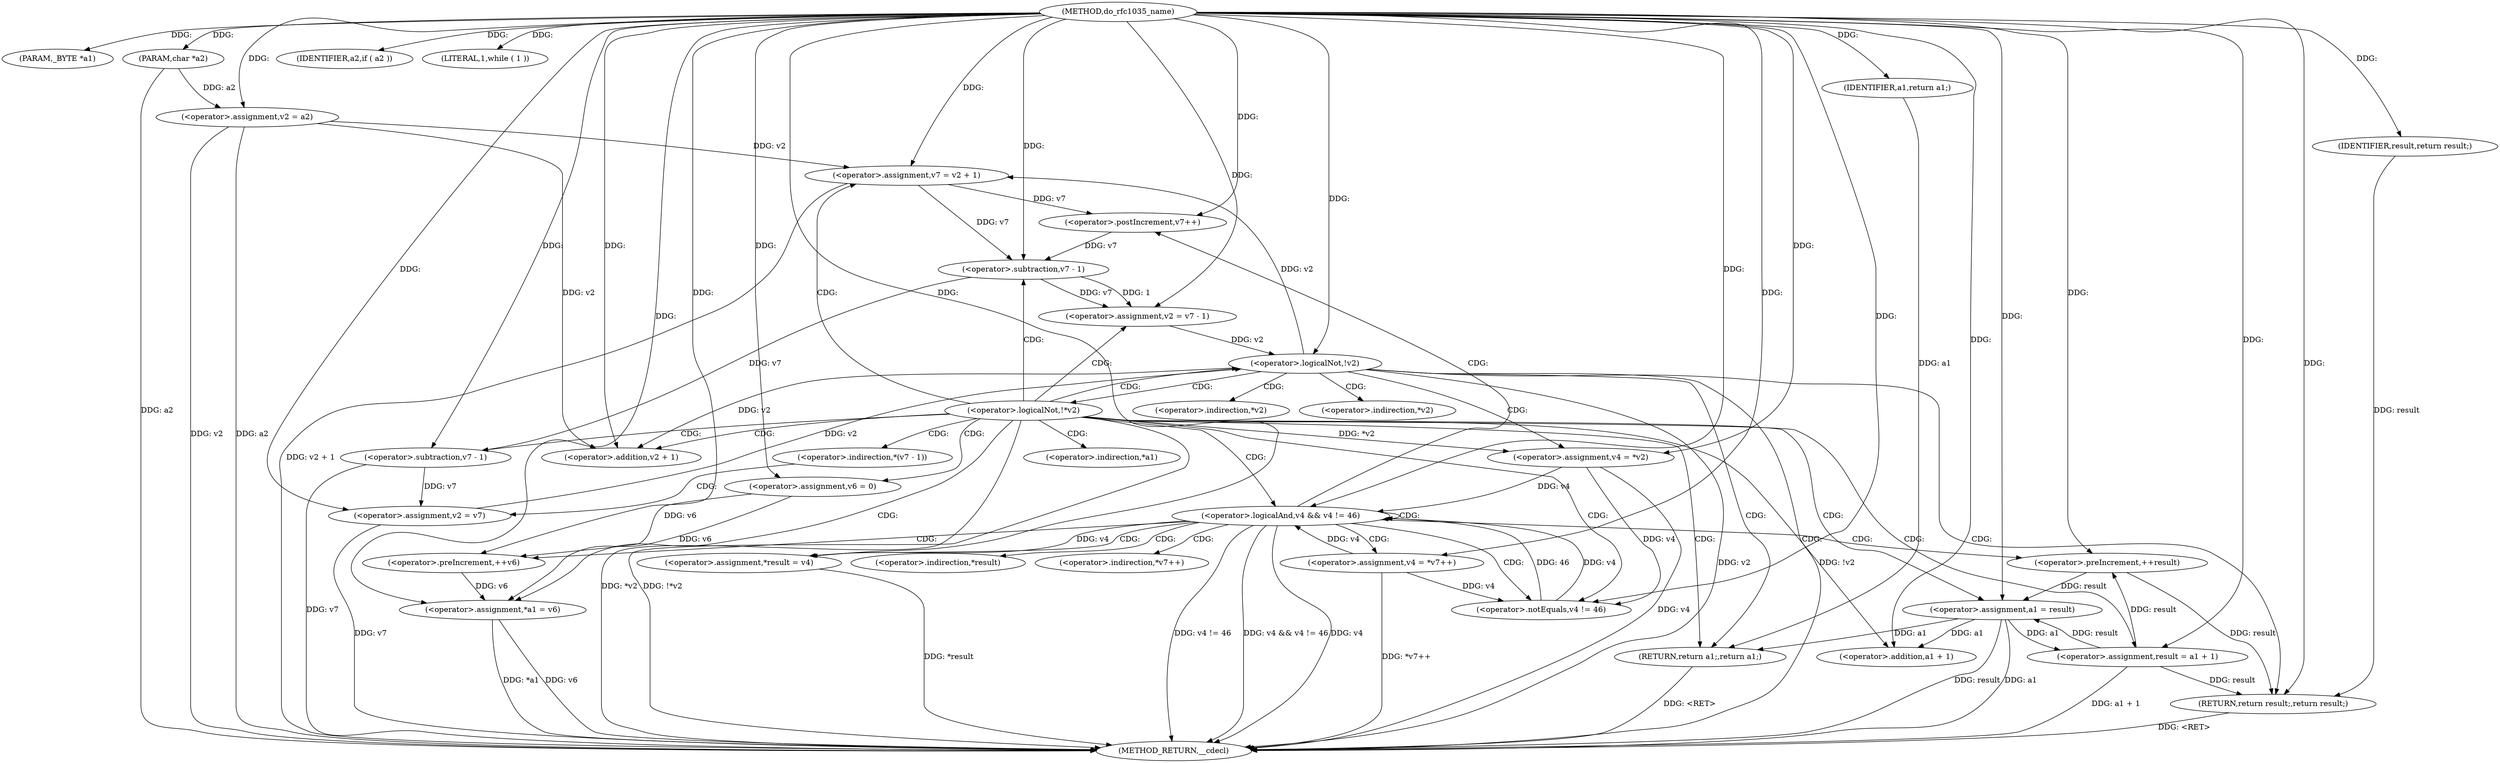 digraph do_rfc1035_name {  
"1000106" [label = "(METHOD,do_rfc1035_name)" ]
"1000193" [label = "(METHOD_RETURN,__cdecl)" ]
"1000107" [label = "(PARAM,_BYTE *a1)" ]
"1000108" [label = "(PARAM,char *a2)" ]
"1000115" [label = "(<operator>.assignment,v2 = a2)" ]
"1000119" [label = "(IDENTIFIER,a2,if ( a2 ))" ]
"1000122" [label = "(LITERAL,1,while ( 1 ))" ]
"1000124" [label = "(<operator>.assignment,v4 = *v2)" ]
"1000129" [label = "(<operator>.logicalNot,!*v2)" ]
"1000133" [label = "(<operator>.assignment,result = a1 + 1)" ]
"1000135" [label = "(<operator>.addition,a1 + 1)" ]
"1000138" [label = "(<operator>.assignment,v6 = 0)" ]
"1000141" [label = "(<operator>.assignment,v7 = v2 + 1)" ]
"1000143" [label = "(<operator>.addition,v2 + 1)" ]
"1000147" [label = "(<operator>.logicalAnd,v4 && v4 != 46)" ]
"1000149" [label = "(<operator>.notEquals,v4 != 46)" ]
"1000153" [label = "(<operator>.assignment,*result = v4)" ]
"1000157" [label = "(<operator>.preIncrement,++v6)" ]
"1000159" [label = "(<operator>.preIncrement,++result)" ]
"1000161" [label = "(<operator>.assignment,v4 = *v7++)" ]
"1000164" [label = "(<operator>.postIncrement,v7++)" ]
"1000166" [label = "(<operator>.assignment,*a1 = v6)" ]
"1000170" [label = "(<operator>.assignment,v2 = v7 - 1)" ]
"1000172" [label = "(<operator>.subtraction,v7 - 1)" ]
"1000175" [label = "(<operator>.assignment,a1 = result)" ]
"1000180" [label = "(<operator>.subtraction,v7 - 1)" ]
"1000183" [label = "(<operator>.assignment,v2 = v7)" ]
"1000187" [label = "(<operator>.logicalNot,!v2)" ]
"1000189" [label = "(RETURN,return result;,return result;)" ]
"1000190" [label = "(IDENTIFIER,result,return result;)" ]
"1000191" [label = "(RETURN,return a1;,return a1;)" ]
"1000192" [label = "(IDENTIFIER,a1,return a1;)" ]
"1000126" [label = "(<operator>.indirection,*v2)" ]
"1000130" [label = "(<operator>.indirection,*v2)" ]
"1000154" [label = "(<operator>.indirection,*result)" ]
"1000163" [label = "(<operator>.indirection,*v7++)" ]
"1000167" [label = "(<operator>.indirection,*a1)" ]
"1000179" [label = "(<operator>.indirection,*(v7 - 1))" ]
  "1000191" -> "1000193"  [ label = "DDG: <RET>"] 
  "1000189" -> "1000193"  [ label = "DDG: <RET>"] 
  "1000129" -> "1000193"  [ label = "DDG: *v2"] 
  "1000187" -> "1000193"  [ label = "DDG: v2"] 
  "1000187" -> "1000193"  [ label = "DDG: !v2"] 
  "1000129" -> "1000193"  [ label = "DDG: !*v2"] 
  "1000153" -> "1000193"  [ label = "DDG: *result"] 
  "1000108" -> "1000193"  [ label = "DDG: a2"] 
  "1000180" -> "1000193"  [ label = "DDG: v7"] 
  "1000166" -> "1000193"  [ label = "DDG: *a1"] 
  "1000141" -> "1000193"  [ label = "DDG: v2 + 1"] 
  "1000115" -> "1000193"  [ label = "DDG: a2"] 
  "1000161" -> "1000193"  [ label = "DDG: *v7++"] 
  "1000147" -> "1000193"  [ label = "DDG: v4 != 46"] 
  "1000147" -> "1000193"  [ label = "DDG: v4 && v4 != 46"] 
  "1000147" -> "1000193"  [ label = "DDG: v4"] 
  "1000115" -> "1000193"  [ label = "DDG: v2"] 
  "1000183" -> "1000193"  [ label = "DDG: v7"] 
  "1000133" -> "1000193"  [ label = "DDG: a1 + 1"] 
  "1000124" -> "1000193"  [ label = "DDG: v4"] 
  "1000175" -> "1000193"  [ label = "DDG: result"] 
  "1000175" -> "1000193"  [ label = "DDG: a1"] 
  "1000166" -> "1000193"  [ label = "DDG: v6"] 
  "1000106" -> "1000107"  [ label = "DDG: "] 
  "1000106" -> "1000108"  [ label = "DDG: "] 
  "1000108" -> "1000115"  [ label = "DDG: a2"] 
  "1000106" -> "1000115"  [ label = "DDG: "] 
  "1000106" -> "1000119"  [ label = "DDG: "] 
  "1000106" -> "1000122"  [ label = "DDG: "] 
  "1000129" -> "1000124"  [ label = "DDG: *v2"] 
  "1000106" -> "1000124"  [ label = "DDG: "] 
  "1000175" -> "1000133"  [ label = "DDG: a1"] 
  "1000106" -> "1000133"  [ label = "DDG: "] 
  "1000175" -> "1000135"  [ label = "DDG: a1"] 
  "1000106" -> "1000135"  [ label = "DDG: "] 
  "1000106" -> "1000138"  [ label = "DDG: "] 
  "1000115" -> "1000141"  [ label = "DDG: v2"] 
  "1000187" -> "1000141"  [ label = "DDG: v2"] 
  "1000106" -> "1000141"  [ label = "DDG: "] 
  "1000115" -> "1000143"  [ label = "DDG: v2"] 
  "1000187" -> "1000143"  [ label = "DDG: v2"] 
  "1000106" -> "1000143"  [ label = "DDG: "] 
  "1000149" -> "1000147"  [ label = "DDG: v4"] 
  "1000124" -> "1000147"  [ label = "DDG: v4"] 
  "1000161" -> "1000147"  [ label = "DDG: v4"] 
  "1000106" -> "1000147"  [ label = "DDG: "] 
  "1000149" -> "1000147"  [ label = "DDG: 46"] 
  "1000124" -> "1000149"  [ label = "DDG: v4"] 
  "1000161" -> "1000149"  [ label = "DDG: v4"] 
  "1000106" -> "1000149"  [ label = "DDG: "] 
  "1000147" -> "1000153"  [ label = "DDG: v4"] 
  "1000106" -> "1000153"  [ label = "DDG: "] 
  "1000138" -> "1000157"  [ label = "DDG: v6"] 
  "1000106" -> "1000157"  [ label = "DDG: "] 
  "1000133" -> "1000159"  [ label = "DDG: result"] 
  "1000106" -> "1000159"  [ label = "DDG: "] 
  "1000106" -> "1000161"  [ label = "DDG: "] 
  "1000141" -> "1000164"  [ label = "DDG: v7"] 
  "1000106" -> "1000164"  [ label = "DDG: "] 
  "1000138" -> "1000166"  [ label = "DDG: v6"] 
  "1000157" -> "1000166"  [ label = "DDG: v6"] 
  "1000106" -> "1000166"  [ label = "DDG: "] 
  "1000172" -> "1000170"  [ label = "DDG: v7"] 
  "1000172" -> "1000170"  [ label = "DDG: 1"] 
  "1000106" -> "1000170"  [ label = "DDG: "] 
  "1000141" -> "1000172"  [ label = "DDG: v7"] 
  "1000164" -> "1000172"  [ label = "DDG: v7"] 
  "1000106" -> "1000172"  [ label = "DDG: "] 
  "1000133" -> "1000175"  [ label = "DDG: result"] 
  "1000159" -> "1000175"  [ label = "DDG: result"] 
  "1000106" -> "1000175"  [ label = "DDG: "] 
  "1000172" -> "1000180"  [ label = "DDG: v7"] 
  "1000106" -> "1000180"  [ label = "DDG: "] 
  "1000180" -> "1000183"  [ label = "DDG: v7"] 
  "1000106" -> "1000183"  [ label = "DDG: "] 
  "1000183" -> "1000187"  [ label = "DDG: v2"] 
  "1000170" -> "1000187"  [ label = "DDG: v2"] 
  "1000106" -> "1000187"  [ label = "DDG: "] 
  "1000190" -> "1000189"  [ label = "DDG: result"] 
  "1000133" -> "1000189"  [ label = "DDG: result"] 
  "1000159" -> "1000189"  [ label = "DDG: result"] 
  "1000106" -> "1000189"  [ label = "DDG: "] 
  "1000106" -> "1000190"  [ label = "DDG: "] 
  "1000192" -> "1000191"  [ label = "DDG: a1"] 
  "1000175" -> "1000191"  [ label = "DDG: a1"] 
  "1000106" -> "1000192"  [ label = "DDG: "] 
  "1000129" -> "1000175"  [ label = "CDG: "] 
  "1000129" -> "1000172"  [ label = "CDG: "] 
  "1000129" -> "1000170"  [ label = "CDG: "] 
  "1000129" -> "1000167"  [ label = "CDG: "] 
  "1000129" -> "1000166"  [ label = "CDG: "] 
  "1000129" -> "1000191"  [ label = "CDG: "] 
  "1000129" -> "1000187"  [ label = "CDG: "] 
  "1000129" -> "1000180"  [ label = "CDG: "] 
  "1000129" -> "1000179"  [ label = "CDG: "] 
  "1000129" -> "1000143"  [ label = "CDG: "] 
  "1000129" -> "1000141"  [ label = "CDG: "] 
  "1000129" -> "1000138"  [ label = "CDG: "] 
  "1000129" -> "1000135"  [ label = "CDG: "] 
  "1000129" -> "1000133"  [ label = "CDG: "] 
  "1000129" -> "1000147"  [ label = "CDG: "] 
  "1000129" -> "1000149"  [ label = "CDG: "] 
  "1000147" -> "1000164"  [ label = "CDG: "] 
  "1000147" -> "1000163"  [ label = "CDG: "] 
  "1000147" -> "1000161"  [ label = "CDG: "] 
  "1000147" -> "1000159"  [ label = "CDG: "] 
  "1000147" -> "1000157"  [ label = "CDG: "] 
  "1000147" -> "1000154"  [ label = "CDG: "] 
  "1000147" -> "1000153"  [ label = "CDG: "] 
  "1000147" -> "1000147"  [ label = "CDG: "] 
  "1000147" -> "1000149"  [ label = "CDG: "] 
  "1000179" -> "1000183"  [ label = "CDG: "] 
  "1000187" -> "1000189"  [ label = "CDG: "] 
  "1000187" -> "1000191"  [ label = "CDG: "] 
  "1000187" -> "1000126"  [ label = "CDG: "] 
  "1000187" -> "1000124"  [ label = "CDG: "] 
  "1000187" -> "1000130"  [ label = "CDG: "] 
  "1000187" -> "1000129"  [ label = "CDG: "] 
}
